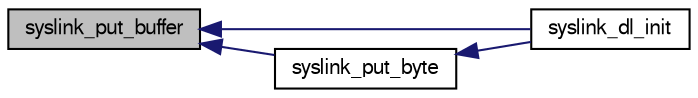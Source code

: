 digraph "syslink_put_buffer"
{
  edge [fontname="FreeSans",fontsize="10",labelfontname="FreeSans",labelfontsize="10"];
  node [fontname="FreeSans",fontsize="10",shape=record];
  rankdir="LR";
  Node1 [label="syslink_put_buffer",height=0.2,width=0.4,color="black", fillcolor="grey75", style="filled", fontcolor="black"];
  Node1 -> Node2 [dir="back",color="midnightblue",fontsize="10",style="solid",fontname="FreeSans"];
  Node2 [label="syslink_dl_init",height=0.2,width=0.4,color="black", fillcolor="white", style="filled",URL="$syslink__dl_8h.html#a8af3cb278d0da92c186495eab0c91c5a",tooltip="Init function. "];
  Node1 -> Node3 [dir="back",color="midnightblue",fontsize="10",style="solid",fontname="FreeSans"];
  Node3 [label="syslink_put_byte",height=0.2,width=0.4,color="black", fillcolor="white", style="filled",URL="$syslink__dl_8c.html#a98893ff4b66de601ada1c09daadf671b"];
  Node3 -> Node2 [dir="back",color="midnightblue",fontsize="10",style="solid",fontname="FreeSans"];
}
